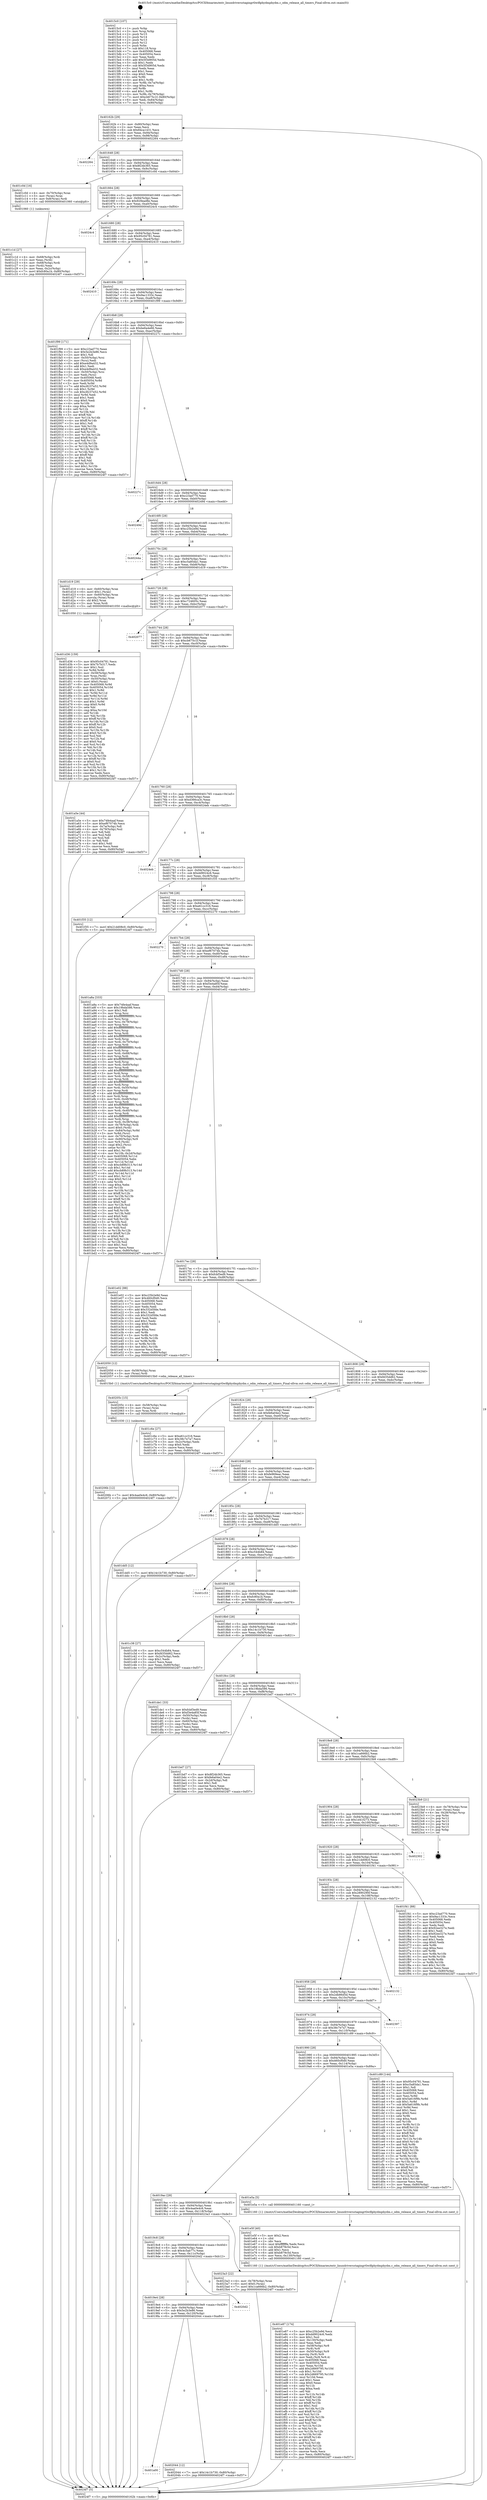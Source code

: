 digraph "0x4015c0" {
  label = "0x4015c0 (/mnt/c/Users/mathe/Desktop/tcc/POCII/binaries/extr_linuxdriversstagingrtlwifiphydmphydm.c_odm_release_all_timers_Final-ollvm.out::main(0))"
  labelloc = "t"
  node[shape=record]

  Entry [label="",width=0.3,height=0.3,shape=circle,fillcolor=black,style=filled]
  "0x40162b" [label="{
     0x40162b [29]\l
     | [instrs]\l
     &nbsp;&nbsp;0x40162b \<+3\>: mov -0x80(%rbp),%eax\l
     &nbsp;&nbsp;0x40162e \<+2\>: mov %eax,%ecx\l
     &nbsp;&nbsp;0x401630 \<+6\>: sub $0x84ca1431,%ecx\l
     &nbsp;&nbsp;0x401636 \<+6\>: mov %eax,-0x94(%rbp)\l
     &nbsp;&nbsp;0x40163c \<+6\>: mov %ecx,-0x98(%rbp)\l
     &nbsp;&nbsp;0x401642 \<+6\>: je 0000000000402264 \<main+0xca4\>\l
  }"]
  "0x402264" [label="{
     0x402264\l
  }", style=dashed]
  "0x401648" [label="{
     0x401648 [28]\l
     | [instrs]\l
     &nbsp;&nbsp;0x401648 \<+5\>: jmp 000000000040164d \<main+0x8d\>\l
     &nbsp;&nbsp;0x40164d \<+6\>: mov -0x94(%rbp),%eax\l
     &nbsp;&nbsp;0x401653 \<+5\>: sub $0x8f24b365,%eax\l
     &nbsp;&nbsp;0x401658 \<+6\>: mov %eax,-0x9c(%rbp)\l
     &nbsp;&nbsp;0x40165e \<+6\>: je 0000000000401c0d \<main+0x64d\>\l
  }"]
  Exit [label="",width=0.3,height=0.3,shape=circle,fillcolor=black,style=filled,peripheries=2]
  "0x401c0d" [label="{
     0x401c0d [16]\l
     | [instrs]\l
     &nbsp;&nbsp;0x401c0d \<+4\>: mov -0x70(%rbp),%rax\l
     &nbsp;&nbsp;0x401c11 \<+3\>: mov (%rax),%rax\l
     &nbsp;&nbsp;0x401c14 \<+4\>: mov 0x8(%rax),%rdi\l
     &nbsp;&nbsp;0x401c18 \<+5\>: call 0000000000401060 \<atoi@plt\>\l
     | [calls]\l
     &nbsp;&nbsp;0x401060 \{1\} (unknown)\l
  }"]
  "0x401664" [label="{
     0x401664 [28]\l
     | [instrs]\l
     &nbsp;&nbsp;0x401664 \<+5\>: jmp 0000000000401669 \<main+0xa9\>\l
     &nbsp;&nbsp;0x401669 \<+6\>: mov -0x94(%rbp),%eax\l
     &nbsp;&nbsp;0x40166f \<+5\>: sub $0x929ead8e,%eax\l
     &nbsp;&nbsp;0x401674 \<+6\>: mov %eax,-0xa0(%rbp)\l
     &nbsp;&nbsp;0x40167a \<+6\>: je 00000000004024c4 \<main+0xf04\>\l
  }"]
  "0x40206b" [label="{
     0x40206b [12]\l
     | [instrs]\l
     &nbsp;&nbsp;0x40206b \<+7\>: movl $0x4aa0e4c6,-0x80(%rbp)\l
     &nbsp;&nbsp;0x402072 \<+5\>: jmp 00000000004024f7 \<main+0xf37\>\l
  }"]
  "0x4024c4" [label="{
     0x4024c4\l
  }", style=dashed]
  "0x401680" [label="{
     0x401680 [28]\l
     | [instrs]\l
     &nbsp;&nbsp;0x401680 \<+5\>: jmp 0000000000401685 \<main+0xc5\>\l
     &nbsp;&nbsp;0x401685 \<+6\>: mov -0x94(%rbp),%eax\l
     &nbsp;&nbsp;0x40168b \<+5\>: sub $0x95c04781,%eax\l
     &nbsp;&nbsp;0x401690 \<+6\>: mov %eax,-0xa4(%rbp)\l
     &nbsp;&nbsp;0x401696 \<+6\>: je 0000000000402410 \<main+0xe50\>\l
  }"]
  "0x40205c" [label="{
     0x40205c [15]\l
     | [instrs]\l
     &nbsp;&nbsp;0x40205c \<+4\>: mov -0x58(%rbp),%rax\l
     &nbsp;&nbsp;0x402060 \<+3\>: mov (%rax),%rax\l
     &nbsp;&nbsp;0x402063 \<+3\>: mov %rax,%rdi\l
     &nbsp;&nbsp;0x402066 \<+5\>: call 0000000000401030 \<free@plt\>\l
     | [calls]\l
     &nbsp;&nbsp;0x401030 \{1\} (unknown)\l
  }"]
  "0x402410" [label="{
     0x402410\l
  }", style=dashed]
  "0x40169c" [label="{
     0x40169c [28]\l
     | [instrs]\l
     &nbsp;&nbsp;0x40169c \<+5\>: jmp 00000000004016a1 \<main+0xe1\>\l
     &nbsp;&nbsp;0x4016a1 \<+6\>: mov -0x94(%rbp),%eax\l
     &nbsp;&nbsp;0x4016a7 \<+5\>: sub $0x9ac1333c,%eax\l
     &nbsp;&nbsp;0x4016ac \<+6\>: mov %eax,-0xa8(%rbp)\l
     &nbsp;&nbsp;0x4016b2 \<+6\>: je 0000000000401f99 \<main+0x9d9\>\l
  }"]
  "0x401a00" [label="{
     0x401a00\l
  }", style=dashed]
  "0x401f99" [label="{
     0x401f99 [171]\l
     | [instrs]\l
     &nbsp;&nbsp;0x401f99 \<+5\>: mov $0xc23ad770,%eax\l
     &nbsp;&nbsp;0x401f9e \<+5\>: mov $0x5e2b3e86,%ecx\l
     &nbsp;&nbsp;0x401fa3 \<+2\>: mov $0x1,%dl\l
     &nbsp;&nbsp;0x401fa5 \<+4\>: mov -0x50(%rbp),%rsi\l
     &nbsp;&nbsp;0x401fa9 \<+2\>: mov (%rsi),%edi\l
     &nbsp;&nbsp;0x401fab \<+6\>: add $0xe4d9a432,%edi\l
     &nbsp;&nbsp;0x401fb1 \<+3\>: add $0x1,%edi\l
     &nbsp;&nbsp;0x401fb4 \<+6\>: sub $0xe4d9a432,%edi\l
     &nbsp;&nbsp;0x401fba \<+4\>: mov -0x50(%rbp),%rsi\l
     &nbsp;&nbsp;0x401fbe \<+2\>: mov %edi,(%rsi)\l
     &nbsp;&nbsp;0x401fc0 \<+7\>: mov 0x405068,%edi\l
     &nbsp;&nbsp;0x401fc7 \<+8\>: mov 0x405054,%r8d\l
     &nbsp;&nbsp;0x401fcf \<+3\>: mov %edi,%r9d\l
     &nbsp;&nbsp;0x401fd2 \<+7\>: add $0xc8237e52,%r9d\l
     &nbsp;&nbsp;0x401fd9 \<+4\>: sub $0x1,%r9d\l
     &nbsp;&nbsp;0x401fdd \<+7\>: sub $0xc8237e52,%r9d\l
     &nbsp;&nbsp;0x401fe4 \<+4\>: imul %r9d,%edi\l
     &nbsp;&nbsp;0x401fe8 \<+3\>: and $0x1,%edi\l
     &nbsp;&nbsp;0x401feb \<+3\>: cmp $0x0,%edi\l
     &nbsp;&nbsp;0x401fee \<+4\>: sete %r10b\l
     &nbsp;&nbsp;0x401ff2 \<+4\>: cmp $0xa,%r8d\l
     &nbsp;&nbsp;0x401ff6 \<+4\>: setl %r11b\l
     &nbsp;&nbsp;0x401ffa \<+3\>: mov %r10b,%bl\l
     &nbsp;&nbsp;0x401ffd \<+3\>: xor $0xff,%bl\l
     &nbsp;&nbsp;0x402000 \<+3\>: mov %r11b,%r14b\l
     &nbsp;&nbsp;0x402003 \<+4\>: xor $0xff,%r14b\l
     &nbsp;&nbsp;0x402007 \<+3\>: xor $0x1,%dl\l
     &nbsp;&nbsp;0x40200a \<+3\>: mov %bl,%r15b\l
     &nbsp;&nbsp;0x40200d \<+4\>: and $0xff,%r15b\l
     &nbsp;&nbsp;0x402011 \<+3\>: and %dl,%r10b\l
     &nbsp;&nbsp;0x402014 \<+3\>: mov %r14b,%r12b\l
     &nbsp;&nbsp;0x402017 \<+4\>: and $0xff,%r12b\l
     &nbsp;&nbsp;0x40201b \<+3\>: and %dl,%r11b\l
     &nbsp;&nbsp;0x40201e \<+3\>: or %r10b,%r15b\l
     &nbsp;&nbsp;0x402021 \<+3\>: or %r11b,%r12b\l
     &nbsp;&nbsp;0x402024 \<+3\>: xor %r12b,%r15b\l
     &nbsp;&nbsp;0x402027 \<+3\>: or %r14b,%bl\l
     &nbsp;&nbsp;0x40202a \<+3\>: xor $0xff,%bl\l
     &nbsp;&nbsp;0x40202d \<+3\>: or $0x1,%dl\l
     &nbsp;&nbsp;0x402030 \<+2\>: and %dl,%bl\l
     &nbsp;&nbsp;0x402032 \<+3\>: or %bl,%r15b\l
     &nbsp;&nbsp;0x402035 \<+4\>: test $0x1,%r15b\l
     &nbsp;&nbsp;0x402039 \<+3\>: cmovne %ecx,%eax\l
     &nbsp;&nbsp;0x40203c \<+3\>: mov %eax,-0x80(%rbp)\l
     &nbsp;&nbsp;0x40203f \<+5\>: jmp 00000000004024f7 \<main+0xf37\>\l
  }"]
  "0x4016b8" [label="{
     0x4016b8 [28]\l
     | [instrs]\l
     &nbsp;&nbsp;0x4016b8 \<+5\>: jmp 00000000004016bd \<main+0xfd\>\l
     &nbsp;&nbsp;0x4016bd \<+6\>: mov -0x94(%rbp),%eax\l
     &nbsp;&nbsp;0x4016c3 \<+5\>: sub $0xbe6a4e66,%eax\l
     &nbsp;&nbsp;0x4016c8 \<+6\>: mov %eax,-0xac(%rbp)\l
     &nbsp;&nbsp;0x4016ce \<+6\>: je 000000000040227c \<main+0xcbc\>\l
  }"]
  "0x402044" [label="{
     0x402044 [12]\l
     | [instrs]\l
     &nbsp;&nbsp;0x402044 \<+7\>: movl $0x14c1b730,-0x80(%rbp)\l
     &nbsp;&nbsp;0x40204b \<+5\>: jmp 00000000004024f7 \<main+0xf37\>\l
  }"]
  "0x40227c" [label="{
     0x40227c\l
  }", style=dashed]
  "0x4016d4" [label="{
     0x4016d4 [28]\l
     | [instrs]\l
     &nbsp;&nbsp;0x4016d4 \<+5\>: jmp 00000000004016d9 \<main+0x119\>\l
     &nbsp;&nbsp;0x4016d9 \<+6\>: mov -0x94(%rbp),%eax\l
     &nbsp;&nbsp;0x4016df \<+5\>: sub $0xc23ad770,%eax\l
     &nbsp;&nbsp;0x4016e4 \<+6\>: mov %eax,-0xb0(%rbp)\l
     &nbsp;&nbsp;0x4016ea \<+6\>: je 000000000040249d \<main+0xedd\>\l
  }"]
  "0x4019e4" [label="{
     0x4019e4 [28]\l
     | [instrs]\l
     &nbsp;&nbsp;0x4019e4 \<+5\>: jmp 00000000004019e9 \<main+0x429\>\l
     &nbsp;&nbsp;0x4019e9 \<+6\>: mov -0x94(%rbp),%eax\l
     &nbsp;&nbsp;0x4019ef \<+5\>: sub $0x5e2b3e86,%eax\l
     &nbsp;&nbsp;0x4019f4 \<+6\>: mov %eax,-0x120(%rbp)\l
     &nbsp;&nbsp;0x4019fa \<+6\>: je 0000000000402044 \<main+0xa84\>\l
  }"]
  "0x40249d" [label="{
     0x40249d\l
  }", style=dashed]
  "0x4016f0" [label="{
     0x4016f0 [28]\l
     | [instrs]\l
     &nbsp;&nbsp;0x4016f0 \<+5\>: jmp 00000000004016f5 \<main+0x135\>\l
     &nbsp;&nbsp;0x4016f5 \<+6\>: mov -0x94(%rbp),%eax\l
     &nbsp;&nbsp;0x4016fb \<+5\>: sub $0xc25b2e9d,%eax\l
     &nbsp;&nbsp;0x401700 \<+6\>: mov %eax,-0xb4(%rbp)\l
     &nbsp;&nbsp;0x401706 \<+6\>: je 000000000040244a \<main+0xe8a\>\l
  }"]
  "0x4020d2" [label="{
     0x4020d2\l
  }", style=dashed]
  "0x40244a" [label="{
     0x40244a\l
  }", style=dashed]
  "0x40170c" [label="{
     0x40170c [28]\l
     | [instrs]\l
     &nbsp;&nbsp;0x40170c \<+5\>: jmp 0000000000401711 \<main+0x151\>\l
     &nbsp;&nbsp;0x401711 \<+6\>: mov -0x94(%rbp),%eax\l
     &nbsp;&nbsp;0x401717 \<+5\>: sub $0xc5a85da1,%eax\l
     &nbsp;&nbsp;0x40171c \<+6\>: mov %eax,-0xb8(%rbp)\l
     &nbsp;&nbsp;0x401722 \<+6\>: je 0000000000401d19 \<main+0x759\>\l
  }"]
  "0x4019c8" [label="{
     0x4019c8 [28]\l
     | [instrs]\l
     &nbsp;&nbsp;0x4019c8 \<+5\>: jmp 00000000004019cd \<main+0x40d\>\l
     &nbsp;&nbsp;0x4019cd \<+6\>: mov -0x94(%rbp),%eax\l
     &nbsp;&nbsp;0x4019d3 \<+5\>: sub $0x4c5ab77c,%eax\l
     &nbsp;&nbsp;0x4019d8 \<+6\>: mov %eax,-0x11c(%rbp)\l
     &nbsp;&nbsp;0x4019de \<+6\>: je 00000000004020d2 \<main+0xb12\>\l
  }"]
  "0x401d19" [label="{
     0x401d19 [29]\l
     | [instrs]\l
     &nbsp;&nbsp;0x401d19 \<+4\>: mov -0x60(%rbp),%rax\l
     &nbsp;&nbsp;0x401d1d \<+6\>: movl $0x1,(%rax)\l
     &nbsp;&nbsp;0x401d23 \<+4\>: mov -0x60(%rbp),%rax\l
     &nbsp;&nbsp;0x401d27 \<+3\>: movslq (%rax),%rax\l
     &nbsp;&nbsp;0x401d2a \<+4\>: shl $0x2,%rax\l
     &nbsp;&nbsp;0x401d2e \<+3\>: mov %rax,%rdi\l
     &nbsp;&nbsp;0x401d31 \<+5\>: call 0000000000401050 \<malloc@plt\>\l
     | [calls]\l
     &nbsp;&nbsp;0x401050 \{1\} (unknown)\l
  }"]
  "0x401728" [label="{
     0x401728 [28]\l
     | [instrs]\l
     &nbsp;&nbsp;0x401728 \<+5\>: jmp 000000000040172d \<main+0x16d\>\l
     &nbsp;&nbsp;0x40172d \<+6\>: mov -0x94(%rbp),%eax\l
     &nbsp;&nbsp;0x401733 \<+5\>: sub $0xc724605c,%eax\l
     &nbsp;&nbsp;0x401738 \<+6\>: mov %eax,-0xbc(%rbp)\l
     &nbsp;&nbsp;0x40173e \<+6\>: je 0000000000402077 \<main+0xab7\>\l
  }"]
  "0x4023a3" [label="{
     0x4023a3 [22]\l
     | [instrs]\l
     &nbsp;&nbsp;0x4023a3 \<+4\>: mov -0x78(%rbp),%rax\l
     &nbsp;&nbsp;0x4023a7 \<+6\>: movl $0x0,(%rax)\l
     &nbsp;&nbsp;0x4023ad \<+7\>: movl $0x1ca666b2,-0x80(%rbp)\l
     &nbsp;&nbsp;0x4023b4 \<+5\>: jmp 00000000004024f7 \<main+0xf37\>\l
  }"]
  "0x402077" [label="{
     0x402077\l
  }", style=dashed]
  "0x401744" [label="{
     0x401744 [28]\l
     | [instrs]\l
     &nbsp;&nbsp;0x401744 \<+5\>: jmp 0000000000401749 \<main+0x189\>\l
     &nbsp;&nbsp;0x401749 \<+6\>: mov -0x94(%rbp),%eax\l
     &nbsp;&nbsp;0x40174f \<+5\>: sub $0xcb675c1f,%eax\l
     &nbsp;&nbsp;0x401754 \<+6\>: mov %eax,-0xc0(%rbp)\l
     &nbsp;&nbsp;0x40175a \<+6\>: je 0000000000401a5e \<main+0x49e\>\l
  }"]
  "0x401e87" [label="{
     0x401e87 [174]\l
     | [instrs]\l
     &nbsp;&nbsp;0x401e87 \<+5\>: mov $0xc25b2e9d,%ecx\l
     &nbsp;&nbsp;0x401e8c \<+5\>: mov $0xdd9024c6,%edx\l
     &nbsp;&nbsp;0x401e91 \<+3\>: mov $0x1,%sil\l
     &nbsp;&nbsp;0x401e94 \<+6\>: mov -0x130(%rbp),%edi\l
     &nbsp;&nbsp;0x401e9a \<+3\>: imul %eax,%edi\l
     &nbsp;&nbsp;0x401e9d \<+4\>: mov -0x58(%rbp),%r8\l
     &nbsp;&nbsp;0x401ea1 \<+3\>: mov (%r8),%r8\l
     &nbsp;&nbsp;0x401ea4 \<+4\>: mov -0x50(%rbp),%r9\l
     &nbsp;&nbsp;0x401ea8 \<+3\>: movslq (%r9),%r9\l
     &nbsp;&nbsp;0x401eab \<+4\>: mov %edi,(%r8,%r9,4)\l
     &nbsp;&nbsp;0x401eaf \<+7\>: mov 0x405068,%eax\l
     &nbsp;&nbsp;0x401eb6 \<+7\>: mov 0x405054,%edi\l
     &nbsp;&nbsp;0x401ebd \<+3\>: mov %eax,%r10d\l
     &nbsp;&nbsp;0x401ec0 \<+7\>: add $0x2d669795,%r10d\l
     &nbsp;&nbsp;0x401ec7 \<+4\>: sub $0x1,%r10d\l
     &nbsp;&nbsp;0x401ecb \<+7\>: sub $0x2d669795,%r10d\l
     &nbsp;&nbsp;0x401ed2 \<+4\>: imul %r10d,%eax\l
     &nbsp;&nbsp;0x401ed6 \<+3\>: and $0x1,%eax\l
     &nbsp;&nbsp;0x401ed9 \<+3\>: cmp $0x0,%eax\l
     &nbsp;&nbsp;0x401edc \<+4\>: sete %r11b\l
     &nbsp;&nbsp;0x401ee0 \<+3\>: cmp $0xa,%edi\l
     &nbsp;&nbsp;0x401ee3 \<+3\>: setl %bl\l
     &nbsp;&nbsp;0x401ee6 \<+3\>: mov %r11b,%r14b\l
     &nbsp;&nbsp;0x401ee9 \<+4\>: xor $0xff,%r14b\l
     &nbsp;&nbsp;0x401eed \<+3\>: mov %bl,%r15b\l
     &nbsp;&nbsp;0x401ef0 \<+4\>: xor $0xff,%r15b\l
     &nbsp;&nbsp;0x401ef4 \<+4\>: xor $0x1,%sil\l
     &nbsp;&nbsp;0x401ef8 \<+3\>: mov %r14b,%r12b\l
     &nbsp;&nbsp;0x401efb \<+4\>: and $0xff,%r12b\l
     &nbsp;&nbsp;0x401eff \<+3\>: and %sil,%r11b\l
     &nbsp;&nbsp;0x401f02 \<+3\>: mov %r15b,%r13b\l
     &nbsp;&nbsp;0x401f05 \<+4\>: and $0xff,%r13b\l
     &nbsp;&nbsp;0x401f09 \<+3\>: and %sil,%bl\l
     &nbsp;&nbsp;0x401f0c \<+3\>: or %r11b,%r12b\l
     &nbsp;&nbsp;0x401f0f \<+3\>: or %bl,%r13b\l
     &nbsp;&nbsp;0x401f12 \<+3\>: xor %r13b,%r12b\l
     &nbsp;&nbsp;0x401f15 \<+3\>: or %r15b,%r14b\l
     &nbsp;&nbsp;0x401f18 \<+4\>: xor $0xff,%r14b\l
     &nbsp;&nbsp;0x401f1c \<+4\>: or $0x1,%sil\l
     &nbsp;&nbsp;0x401f20 \<+3\>: and %sil,%r14b\l
     &nbsp;&nbsp;0x401f23 \<+3\>: or %r14b,%r12b\l
     &nbsp;&nbsp;0x401f26 \<+4\>: test $0x1,%r12b\l
     &nbsp;&nbsp;0x401f2a \<+3\>: cmovne %edx,%ecx\l
     &nbsp;&nbsp;0x401f2d \<+3\>: mov %ecx,-0x80(%rbp)\l
     &nbsp;&nbsp;0x401f30 \<+5\>: jmp 00000000004024f7 \<main+0xf37\>\l
  }"]
  "0x401a5e" [label="{
     0x401a5e [44]\l
     | [instrs]\l
     &nbsp;&nbsp;0x401a5e \<+5\>: mov $0x74fe4aaf,%eax\l
     &nbsp;&nbsp;0x401a63 \<+5\>: mov $0xef67074b,%ecx\l
     &nbsp;&nbsp;0x401a68 \<+3\>: mov -0x7a(%rbp),%dl\l
     &nbsp;&nbsp;0x401a6b \<+4\>: mov -0x79(%rbp),%sil\l
     &nbsp;&nbsp;0x401a6f \<+3\>: mov %dl,%dil\l
     &nbsp;&nbsp;0x401a72 \<+3\>: and %sil,%dil\l
     &nbsp;&nbsp;0x401a75 \<+3\>: xor %sil,%dl\l
     &nbsp;&nbsp;0x401a78 \<+3\>: or %dl,%dil\l
     &nbsp;&nbsp;0x401a7b \<+4\>: test $0x1,%dil\l
     &nbsp;&nbsp;0x401a7f \<+3\>: cmovne %ecx,%eax\l
     &nbsp;&nbsp;0x401a82 \<+3\>: mov %eax,-0x80(%rbp)\l
     &nbsp;&nbsp;0x401a85 \<+5\>: jmp 00000000004024f7 \<main+0xf37\>\l
  }"]
  "0x401760" [label="{
     0x401760 [28]\l
     | [instrs]\l
     &nbsp;&nbsp;0x401760 \<+5\>: jmp 0000000000401765 \<main+0x1a5\>\l
     &nbsp;&nbsp;0x401765 \<+6\>: mov -0x94(%rbp),%eax\l
     &nbsp;&nbsp;0x40176b \<+5\>: sub $0xd366ca3c,%eax\l
     &nbsp;&nbsp;0x401770 \<+6\>: mov %eax,-0xc4(%rbp)\l
     &nbsp;&nbsp;0x401776 \<+6\>: je 00000000004024eb \<main+0xf2b\>\l
  }"]
  "0x4024f7" [label="{
     0x4024f7 [5]\l
     | [instrs]\l
     &nbsp;&nbsp;0x4024f7 \<+5\>: jmp 000000000040162b \<main+0x6b\>\l
  }"]
  "0x4015c0" [label="{
     0x4015c0 [107]\l
     | [instrs]\l
     &nbsp;&nbsp;0x4015c0 \<+1\>: push %rbp\l
     &nbsp;&nbsp;0x4015c1 \<+3\>: mov %rsp,%rbp\l
     &nbsp;&nbsp;0x4015c4 \<+2\>: push %r15\l
     &nbsp;&nbsp;0x4015c6 \<+2\>: push %r14\l
     &nbsp;&nbsp;0x4015c8 \<+2\>: push %r13\l
     &nbsp;&nbsp;0x4015ca \<+2\>: push %r12\l
     &nbsp;&nbsp;0x4015cc \<+1\>: push %rbx\l
     &nbsp;&nbsp;0x4015cd \<+7\>: sub $0x118,%rsp\l
     &nbsp;&nbsp;0x4015d4 \<+7\>: mov 0x405068,%eax\l
     &nbsp;&nbsp;0x4015db \<+7\>: mov 0x405054,%ecx\l
     &nbsp;&nbsp;0x4015e2 \<+2\>: mov %eax,%edx\l
     &nbsp;&nbsp;0x4015e4 \<+6\>: add $0x5f3d905d,%edx\l
     &nbsp;&nbsp;0x4015ea \<+3\>: sub $0x1,%edx\l
     &nbsp;&nbsp;0x4015ed \<+6\>: sub $0x5f3d905d,%edx\l
     &nbsp;&nbsp;0x4015f3 \<+3\>: imul %edx,%eax\l
     &nbsp;&nbsp;0x4015f6 \<+3\>: and $0x1,%eax\l
     &nbsp;&nbsp;0x4015f9 \<+3\>: cmp $0x0,%eax\l
     &nbsp;&nbsp;0x4015fc \<+4\>: sete %r8b\l
     &nbsp;&nbsp;0x401600 \<+4\>: and $0x1,%r8b\l
     &nbsp;&nbsp;0x401604 \<+4\>: mov %r8b,-0x7a(%rbp)\l
     &nbsp;&nbsp;0x401608 \<+3\>: cmp $0xa,%ecx\l
     &nbsp;&nbsp;0x40160b \<+4\>: setl %r8b\l
     &nbsp;&nbsp;0x40160f \<+4\>: and $0x1,%r8b\l
     &nbsp;&nbsp;0x401613 \<+4\>: mov %r8b,-0x79(%rbp)\l
     &nbsp;&nbsp;0x401617 \<+7\>: movl $0xcb675c1f,-0x80(%rbp)\l
     &nbsp;&nbsp;0x40161e \<+6\>: mov %edi,-0x84(%rbp)\l
     &nbsp;&nbsp;0x401624 \<+7\>: mov %rsi,-0x90(%rbp)\l
  }"]
  "0x401e5f" [label="{
     0x401e5f [40]\l
     | [instrs]\l
     &nbsp;&nbsp;0x401e5f \<+5\>: mov $0x2,%ecx\l
     &nbsp;&nbsp;0x401e64 \<+1\>: cltd\l
     &nbsp;&nbsp;0x401e65 \<+2\>: idiv %ecx\l
     &nbsp;&nbsp;0x401e67 \<+6\>: imul $0xfffffffe,%edx,%ecx\l
     &nbsp;&nbsp;0x401e6d \<+6\>: sub $0xb879c5d,%ecx\l
     &nbsp;&nbsp;0x401e73 \<+3\>: add $0x1,%ecx\l
     &nbsp;&nbsp;0x401e76 \<+6\>: add $0xb879c5d,%ecx\l
     &nbsp;&nbsp;0x401e7c \<+6\>: mov %ecx,-0x130(%rbp)\l
     &nbsp;&nbsp;0x401e82 \<+5\>: call 0000000000401160 \<next_i\>\l
     | [calls]\l
     &nbsp;&nbsp;0x401160 \{1\} (/mnt/c/Users/mathe/Desktop/tcc/POCII/binaries/extr_linuxdriversstagingrtlwifiphydmphydm.c_odm_release_all_timers_Final-ollvm.out::next_i)\l
  }"]
  "0x4024eb" [label="{
     0x4024eb\l
  }", style=dashed]
  "0x40177c" [label="{
     0x40177c [28]\l
     | [instrs]\l
     &nbsp;&nbsp;0x40177c \<+5\>: jmp 0000000000401781 \<main+0x1c1\>\l
     &nbsp;&nbsp;0x401781 \<+6\>: mov -0x94(%rbp),%eax\l
     &nbsp;&nbsp;0x401787 \<+5\>: sub $0xdd9024c6,%eax\l
     &nbsp;&nbsp;0x40178c \<+6\>: mov %eax,-0xc8(%rbp)\l
     &nbsp;&nbsp;0x401792 \<+6\>: je 0000000000401f35 \<main+0x975\>\l
  }"]
  "0x4019ac" [label="{
     0x4019ac [28]\l
     | [instrs]\l
     &nbsp;&nbsp;0x4019ac \<+5\>: jmp 00000000004019b1 \<main+0x3f1\>\l
     &nbsp;&nbsp;0x4019b1 \<+6\>: mov -0x94(%rbp),%eax\l
     &nbsp;&nbsp;0x4019b7 \<+5\>: sub $0x4aa0e4c6,%eax\l
     &nbsp;&nbsp;0x4019bc \<+6\>: mov %eax,-0x118(%rbp)\l
     &nbsp;&nbsp;0x4019c2 \<+6\>: je 00000000004023a3 \<main+0xde3\>\l
  }"]
  "0x401f35" [label="{
     0x401f35 [12]\l
     | [instrs]\l
     &nbsp;&nbsp;0x401f35 \<+7\>: movl $0x21dd08c0,-0x80(%rbp)\l
     &nbsp;&nbsp;0x401f3c \<+5\>: jmp 00000000004024f7 \<main+0xf37\>\l
  }"]
  "0x401798" [label="{
     0x401798 [28]\l
     | [instrs]\l
     &nbsp;&nbsp;0x401798 \<+5\>: jmp 000000000040179d \<main+0x1dd\>\l
     &nbsp;&nbsp;0x40179d \<+6\>: mov -0x94(%rbp),%eax\l
     &nbsp;&nbsp;0x4017a3 \<+5\>: sub $0xe61cc316,%eax\l
     &nbsp;&nbsp;0x4017a8 \<+6\>: mov %eax,-0xcc(%rbp)\l
     &nbsp;&nbsp;0x4017ae \<+6\>: je 0000000000402270 \<main+0xcb0\>\l
  }"]
  "0x401e5a" [label="{
     0x401e5a [5]\l
     | [instrs]\l
     &nbsp;&nbsp;0x401e5a \<+5\>: call 0000000000401160 \<next_i\>\l
     | [calls]\l
     &nbsp;&nbsp;0x401160 \{1\} (/mnt/c/Users/mathe/Desktop/tcc/POCII/binaries/extr_linuxdriversstagingrtlwifiphydmphydm.c_odm_release_all_timers_Final-ollvm.out::next_i)\l
  }"]
  "0x402270" [label="{
     0x402270\l
  }", style=dashed]
  "0x4017b4" [label="{
     0x4017b4 [28]\l
     | [instrs]\l
     &nbsp;&nbsp;0x4017b4 \<+5\>: jmp 00000000004017b9 \<main+0x1f9\>\l
     &nbsp;&nbsp;0x4017b9 \<+6\>: mov -0x94(%rbp),%eax\l
     &nbsp;&nbsp;0x4017bf \<+5\>: sub $0xef67074b,%eax\l
     &nbsp;&nbsp;0x4017c4 \<+6\>: mov %eax,-0xd0(%rbp)\l
     &nbsp;&nbsp;0x4017ca \<+6\>: je 0000000000401a8a \<main+0x4ca\>\l
  }"]
  "0x401d36" [label="{
     0x401d36 [159]\l
     | [instrs]\l
     &nbsp;&nbsp;0x401d36 \<+5\>: mov $0x95c04781,%ecx\l
     &nbsp;&nbsp;0x401d3b \<+5\>: mov $0x7b7b317,%edx\l
     &nbsp;&nbsp;0x401d40 \<+3\>: mov $0x1,%sil\l
     &nbsp;&nbsp;0x401d43 \<+3\>: xor %r8d,%r8d\l
     &nbsp;&nbsp;0x401d46 \<+4\>: mov -0x58(%rbp),%rdi\l
     &nbsp;&nbsp;0x401d4a \<+3\>: mov %rax,(%rdi)\l
     &nbsp;&nbsp;0x401d4d \<+4\>: mov -0x50(%rbp),%rax\l
     &nbsp;&nbsp;0x401d51 \<+6\>: movl $0x0,(%rax)\l
     &nbsp;&nbsp;0x401d57 \<+8\>: mov 0x405068,%r9d\l
     &nbsp;&nbsp;0x401d5f \<+8\>: mov 0x405054,%r10d\l
     &nbsp;&nbsp;0x401d67 \<+4\>: sub $0x1,%r8d\l
     &nbsp;&nbsp;0x401d6b \<+3\>: mov %r9d,%r11d\l
     &nbsp;&nbsp;0x401d6e \<+3\>: add %r8d,%r11d\l
     &nbsp;&nbsp;0x401d71 \<+4\>: imul %r11d,%r9d\l
     &nbsp;&nbsp;0x401d75 \<+4\>: and $0x1,%r9d\l
     &nbsp;&nbsp;0x401d79 \<+4\>: cmp $0x0,%r9d\l
     &nbsp;&nbsp;0x401d7d \<+3\>: sete %bl\l
     &nbsp;&nbsp;0x401d80 \<+4\>: cmp $0xa,%r10d\l
     &nbsp;&nbsp;0x401d84 \<+4\>: setl %r14b\l
     &nbsp;&nbsp;0x401d88 \<+3\>: mov %bl,%r15b\l
     &nbsp;&nbsp;0x401d8b \<+4\>: xor $0xff,%r15b\l
     &nbsp;&nbsp;0x401d8f \<+3\>: mov %r14b,%r12b\l
     &nbsp;&nbsp;0x401d92 \<+4\>: xor $0xff,%r12b\l
     &nbsp;&nbsp;0x401d96 \<+4\>: xor $0x0,%sil\l
     &nbsp;&nbsp;0x401d9a \<+3\>: mov %r15b,%r13b\l
     &nbsp;&nbsp;0x401d9d \<+4\>: and $0x0,%r13b\l
     &nbsp;&nbsp;0x401da1 \<+3\>: and %sil,%bl\l
     &nbsp;&nbsp;0x401da4 \<+3\>: mov %r12b,%al\l
     &nbsp;&nbsp;0x401da7 \<+2\>: and $0x0,%al\l
     &nbsp;&nbsp;0x401da9 \<+3\>: and %sil,%r14b\l
     &nbsp;&nbsp;0x401dac \<+3\>: or %bl,%r13b\l
     &nbsp;&nbsp;0x401daf \<+3\>: or %r14b,%al\l
     &nbsp;&nbsp;0x401db2 \<+3\>: xor %al,%r13b\l
     &nbsp;&nbsp;0x401db5 \<+3\>: or %r12b,%r15b\l
     &nbsp;&nbsp;0x401db8 \<+4\>: xor $0xff,%r15b\l
     &nbsp;&nbsp;0x401dbc \<+4\>: or $0x0,%sil\l
     &nbsp;&nbsp;0x401dc0 \<+3\>: and %sil,%r15b\l
     &nbsp;&nbsp;0x401dc3 \<+3\>: or %r15b,%r13b\l
     &nbsp;&nbsp;0x401dc6 \<+4\>: test $0x1,%r13b\l
     &nbsp;&nbsp;0x401dca \<+3\>: cmovne %edx,%ecx\l
     &nbsp;&nbsp;0x401dcd \<+3\>: mov %ecx,-0x80(%rbp)\l
     &nbsp;&nbsp;0x401dd0 \<+5\>: jmp 00000000004024f7 \<main+0xf37\>\l
  }"]
  "0x401a8a" [label="{
     0x401a8a [333]\l
     | [instrs]\l
     &nbsp;&nbsp;0x401a8a \<+5\>: mov $0x74fe4aaf,%eax\l
     &nbsp;&nbsp;0x401a8f \<+5\>: mov $0x19bda586,%ecx\l
     &nbsp;&nbsp;0x401a94 \<+2\>: mov $0x1,%dl\l
     &nbsp;&nbsp;0x401a96 \<+3\>: mov %rsp,%rsi\l
     &nbsp;&nbsp;0x401a99 \<+4\>: add $0xfffffffffffffff0,%rsi\l
     &nbsp;&nbsp;0x401a9d \<+3\>: mov %rsi,%rsp\l
     &nbsp;&nbsp;0x401aa0 \<+4\>: mov %rsi,-0x78(%rbp)\l
     &nbsp;&nbsp;0x401aa4 \<+3\>: mov %rsp,%rsi\l
     &nbsp;&nbsp;0x401aa7 \<+4\>: add $0xfffffffffffffff0,%rsi\l
     &nbsp;&nbsp;0x401aab \<+3\>: mov %rsi,%rsp\l
     &nbsp;&nbsp;0x401aae \<+3\>: mov %rsp,%rdi\l
     &nbsp;&nbsp;0x401ab1 \<+4\>: add $0xfffffffffffffff0,%rdi\l
     &nbsp;&nbsp;0x401ab5 \<+3\>: mov %rdi,%rsp\l
     &nbsp;&nbsp;0x401ab8 \<+4\>: mov %rdi,-0x70(%rbp)\l
     &nbsp;&nbsp;0x401abc \<+3\>: mov %rsp,%rdi\l
     &nbsp;&nbsp;0x401abf \<+4\>: add $0xfffffffffffffff0,%rdi\l
     &nbsp;&nbsp;0x401ac3 \<+3\>: mov %rdi,%rsp\l
     &nbsp;&nbsp;0x401ac6 \<+4\>: mov %rdi,-0x68(%rbp)\l
     &nbsp;&nbsp;0x401aca \<+3\>: mov %rsp,%rdi\l
     &nbsp;&nbsp;0x401acd \<+4\>: add $0xfffffffffffffff0,%rdi\l
     &nbsp;&nbsp;0x401ad1 \<+3\>: mov %rdi,%rsp\l
     &nbsp;&nbsp;0x401ad4 \<+4\>: mov %rdi,-0x60(%rbp)\l
     &nbsp;&nbsp;0x401ad8 \<+3\>: mov %rsp,%rdi\l
     &nbsp;&nbsp;0x401adb \<+4\>: add $0xfffffffffffffff0,%rdi\l
     &nbsp;&nbsp;0x401adf \<+3\>: mov %rdi,%rsp\l
     &nbsp;&nbsp;0x401ae2 \<+4\>: mov %rdi,-0x58(%rbp)\l
     &nbsp;&nbsp;0x401ae6 \<+3\>: mov %rsp,%rdi\l
     &nbsp;&nbsp;0x401ae9 \<+4\>: add $0xfffffffffffffff0,%rdi\l
     &nbsp;&nbsp;0x401aed \<+3\>: mov %rdi,%rsp\l
     &nbsp;&nbsp;0x401af0 \<+4\>: mov %rdi,-0x50(%rbp)\l
     &nbsp;&nbsp;0x401af4 \<+3\>: mov %rsp,%rdi\l
     &nbsp;&nbsp;0x401af7 \<+4\>: add $0xfffffffffffffff0,%rdi\l
     &nbsp;&nbsp;0x401afb \<+3\>: mov %rdi,%rsp\l
     &nbsp;&nbsp;0x401afe \<+4\>: mov %rdi,-0x48(%rbp)\l
     &nbsp;&nbsp;0x401b02 \<+3\>: mov %rsp,%rdi\l
     &nbsp;&nbsp;0x401b05 \<+4\>: add $0xfffffffffffffff0,%rdi\l
     &nbsp;&nbsp;0x401b09 \<+3\>: mov %rdi,%rsp\l
     &nbsp;&nbsp;0x401b0c \<+4\>: mov %rdi,-0x40(%rbp)\l
     &nbsp;&nbsp;0x401b10 \<+3\>: mov %rsp,%rdi\l
     &nbsp;&nbsp;0x401b13 \<+4\>: add $0xfffffffffffffff0,%rdi\l
     &nbsp;&nbsp;0x401b17 \<+3\>: mov %rdi,%rsp\l
     &nbsp;&nbsp;0x401b1a \<+4\>: mov %rdi,-0x38(%rbp)\l
     &nbsp;&nbsp;0x401b1e \<+4\>: mov -0x78(%rbp),%rdi\l
     &nbsp;&nbsp;0x401b22 \<+6\>: movl $0x0,(%rdi)\l
     &nbsp;&nbsp;0x401b28 \<+7\>: mov -0x84(%rbp),%r8d\l
     &nbsp;&nbsp;0x401b2f \<+3\>: mov %r8d,(%rsi)\l
     &nbsp;&nbsp;0x401b32 \<+4\>: mov -0x70(%rbp),%rdi\l
     &nbsp;&nbsp;0x401b36 \<+7\>: mov -0x90(%rbp),%r9\l
     &nbsp;&nbsp;0x401b3d \<+3\>: mov %r9,(%rdi)\l
     &nbsp;&nbsp;0x401b40 \<+3\>: cmpl $0x2,(%rsi)\l
     &nbsp;&nbsp;0x401b43 \<+4\>: setne %r10b\l
     &nbsp;&nbsp;0x401b47 \<+4\>: and $0x1,%r10b\l
     &nbsp;&nbsp;0x401b4b \<+4\>: mov %r10b,-0x2d(%rbp)\l
     &nbsp;&nbsp;0x401b4f \<+8\>: mov 0x405068,%r11d\l
     &nbsp;&nbsp;0x401b57 \<+7\>: mov 0x405054,%ebx\l
     &nbsp;&nbsp;0x401b5e \<+3\>: mov %r11d,%r14d\l
     &nbsp;&nbsp;0x401b61 \<+7\>: sub $0xcb89b313,%r14d\l
     &nbsp;&nbsp;0x401b68 \<+4\>: sub $0x1,%r14d\l
     &nbsp;&nbsp;0x401b6c \<+7\>: add $0xcb89b313,%r14d\l
     &nbsp;&nbsp;0x401b73 \<+4\>: imul %r14d,%r11d\l
     &nbsp;&nbsp;0x401b77 \<+4\>: and $0x1,%r11d\l
     &nbsp;&nbsp;0x401b7b \<+4\>: cmp $0x0,%r11d\l
     &nbsp;&nbsp;0x401b7f \<+4\>: sete %r10b\l
     &nbsp;&nbsp;0x401b83 \<+3\>: cmp $0xa,%ebx\l
     &nbsp;&nbsp;0x401b86 \<+4\>: setl %r15b\l
     &nbsp;&nbsp;0x401b8a \<+3\>: mov %r10b,%r12b\l
     &nbsp;&nbsp;0x401b8d \<+4\>: xor $0xff,%r12b\l
     &nbsp;&nbsp;0x401b91 \<+3\>: mov %r15b,%r13b\l
     &nbsp;&nbsp;0x401b94 \<+4\>: xor $0xff,%r13b\l
     &nbsp;&nbsp;0x401b98 \<+3\>: xor $0x0,%dl\l
     &nbsp;&nbsp;0x401b9b \<+3\>: mov %r12b,%sil\l
     &nbsp;&nbsp;0x401b9e \<+4\>: and $0x0,%sil\l
     &nbsp;&nbsp;0x401ba2 \<+3\>: and %dl,%r10b\l
     &nbsp;&nbsp;0x401ba5 \<+3\>: mov %r13b,%dil\l
     &nbsp;&nbsp;0x401ba8 \<+4\>: and $0x0,%dil\l
     &nbsp;&nbsp;0x401bac \<+3\>: and %dl,%r15b\l
     &nbsp;&nbsp;0x401baf \<+3\>: or %r10b,%sil\l
     &nbsp;&nbsp;0x401bb2 \<+3\>: or %r15b,%dil\l
     &nbsp;&nbsp;0x401bb5 \<+3\>: xor %dil,%sil\l
     &nbsp;&nbsp;0x401bb8 \<+3\>: or %r13b,%r12b\l
     &nbsp;&nbsp;0x401bbb \<+4\>: xor $0xff,%r12b\l
     &nbsp;&nbsp;0x401bbf \<+3\>: or $0x0,%dl\l
     &nbsp;&nbsp;0x401bc2 \<+3\>: and %dl,%r12b\l
     &nbsp;&nbsp;0x401bc5 \<+3\>: or %r12b,%sil\l
     &nbsp;&nbsp;0x401bc8 \<+4\>: test $0x1,%sil\l
     &nbsp;&nbsp;0x401bcc \<+3\>: cmovne %ecx,%eax\l
     &nbsp;&nbsp;0x401bcf \<+3\>: mov %eax,-0x80(%rbp)\l
     &nbsp;&nbsp;0x401bd2 \<+5\>: jmp 00000000004024f7 \<main+0xf37\>\l
  }"]
  "0x4017d0" [label="{
     0x4017d0 [28]\l
     | [instrs]\l
     &nbsp;&nbsp;0x4017d0 \<+5\>: jmp 00000000004017d5 \<main+0x215\>\l
     &nbsp;&nbsp;0x4017d5 \<+6\>: mov -0x94(%rbp),%eax\l
     &nbsp;&nbsp;0x4017db \<+5\>: sub $0xf3e4a85f,%eax\l
     &nbsp;&nbsp;0x4017e0 \<+6\>: mov %eax,-0xd4(%rbp)\l
     &nbsp;&nbsp;0x4017e6 \<+6\>: je 0000000000401e02 \<main+0x842\>\l
  }"]
  "0x401990" [label="{
     0x401990 [28]\l
     | [instrs]\l
     &nbsp;&nbsp;0x401990 \<+5\>: jmp 0000000000401995 \<main+0x3d5\>\l
     &nbsp;&nbsp;0x401995 \<+6\>: mov -0x94(%rbp),%eax\l
     &nbsp;&nbsp;0x40199b \<+5\>: sub $0x460cf0d0,%eax\l
     &nbsp;&nbsp;0x4019a0 \<+6\>: mov %eax,-0x114(%rbp)\l
     &nbsp;&nbsp;0x4019a6 \<+6\>: je 0000000000401e5a \<main+0x89a\>\l
  }"]
  "0x401c89" [label="{
     0x401c89 [144]\l
     | [instrs]\l
     &nbsp;&nbsp;0x401c89 \<+5\>: mov $0x95c04781,%eax\l
     &nbsp;&nbsp;0x401c8e \<+5\>: mov $0xc5a85da1,%ecx\l
     &nbsp;&nbsp;0x401c93 \<+2\>: mov $0x1,%dl\l
     &nbsp;&nbsp;0x401c95 \<+7\>: mov 0x405068,%esi\l
     &nbsp;&nbsp;0x401c9c \<+7\>: mov 0x405054,%edi\l
     &nbsp;&nbsp;0x401ca3 \<+3\>: mov %esi,%r8d\l
     &nbsp;&nbsp;0x401ca6 \<+7\>: add $0x5a616f9b,%r8d\l
     &nbsp;&nbsp;0x401cad \<+4\>: sub $0x1,%r8d\l
     &nbsp;&nbsp;0x401cb1 \<+7\>: sub $0x5a616f9b,%r8d\l
     &nbsp;&nbsp;0x401cb8 \<+4\>: imul %r8d,%esi\l
     &nbsp;&nbsp;0x401cbc \<+3\>: and $0x1,%esi\l
     &nbsp;&nbsp;0x401cbf \<+3\>: cmp $0x0,%esi\l
     &nbsp;&nbsp;0x401cc2 \<+4\>: sete %r9b\l
     &nbsp;&nbsp;0x401cc6 \<+3\>: cmp $0xa,%edi\l
     &nbsp;&nbsp;0x401cc9 \<+4\>: setl %r10b\l
     &nbsp;&nbsp;0x401ccd \<+3\>: mov %r9b,%r11b\l
     &nbsp;&nbsp;0x401cd0 \<+4\>: xor $0xff,%r11b\l
     &nbsp;&nbsp;0x401cd4 \<+3\>: mov %r10b,%bl\l
     &nbsp;&nbsp;0x401cd7 \<+3\>: xor $0xff,%bl\l
     &nbsp;&nbsp;0x401cda \<+3\>: xor $0x0,%dl\l
     &nbsp;&nbsp;0x401cdd \<+3\>: mov %r11b,%r14b\l
     &nbsp;&nbsp;0x401ce0 \<+4\>: and $0x0,%r14b\l
     &nbsp;&nbsp;0x401ce4 \<+3\>: and %dl,%r9b\l
     &nbsp;&nbsp;0x401ce7 \<+3\>: mov %bl,%r15b\l
     &nbsp;&nbsp;0x401cea \<+4\>: and $0x0,%r15b\l
     &nbsp;&nbsp;0x401cee \<+3\>: and %dl,%r10b\l
     &nbsp;&nbsp;0x401cf1 \<+3\>: or %r9b,%r14b\l
     &nbsp;&nbsp;0x401cf4 \<+3\>: or %r10b,%r15b\l
     &nbsp;&nbsp;0x401cf7 \<+3\>: xor %r15b,%r14b\l
     &nbsp;&nbsp;0x401cfa \<+3\>: or %bl,%r11b\l
     &nbsp;&nbsp;0x401cfd \<+4\>: xor $0xff,%r11b\l
     &nbsp;&nbsp;0x401d01 \<+3\>: or $0x0,%dl\l
     &nbsp;&nbsp;0x401d04 \<+3\>: and %dl,%r11b\l
     &nbsp;&nbsp;0x401d07 \<+3\>: or %r11b,%r14b\l
     &nbsp;&nbsp;0x401d0a \<+4\>: test $0x1,%r14b\l
     &nbsp;&nbsp;0x401d0e \<+3\>: cmovne %ecx,%eax\l
     &nbsp;&nbsp;0x401d11 \<+3\>: mov %eax,-0x80(%rbp)\l
     &nbsp;&nbsp;0x401d14 \<+5\>: jmp 00000000004024f7 \<main+0xf37\>\l
  }"]
  "0x401e02" [label="{
     0x401e02 [88]\l
     | [instrs]\l
     &nbsp;&nbsp;0x401e02 \<+5\>: mov $0xc25b2e9d,%eax\l
     &nbsp;&nbsp;0x401e07 \<+5\>: mov $0x460cf0d0,%ecx\l
     &nbsp;&nbsp;0x401e0c \<+7\>: mov 0x405068,%edx\l
     &nbsp;&nbsp;0x401e13 \<+7\>: mov 0x405054,%esi\l
     &nbsp;&nbsp;0x401e1a \<+2\>: mov %edx,%edi\l
     &nbsp;&nbsp;0x401e1c \<+6\>: add $0x332d5fde,%edi\l
     &nbsp;&nbsp;0x401e22 \<+3\>: sub $0x1,%edi\l
     &nbsp;&nbsp;0x401e25 \<+6\>: sub $0x332d5fde,%edi\l
     &nbsp;&nbsp;0x401e2b \<+3\>: imul %edi,%edx\l
     &nbsp;&nbsp;0x401e2e \<+3\>: and $0x1,%edx\l
     &nbsp;&nbsp;0x401e31 \<+3\>: cmp $0x0,%edx\l
     &nbsp;&nbsp;0x401e34 \<+4\>: sete %r8b\l
     &nbsp;&nbsp;0x401e38 \<+3\>: cmp $0xa,%esi\l
     &nbsp;&nbsp;0x401e3b \<+4\>: setl %r9b\l
     &nbsp;&nbsp;0x401e3f \<+3\>: mov %r8b,%r10b\l
     &nbsp;&nbsp;0x401e42 \<+3\>: and %r9b,%r10b\l
     &nbsp;&nbsp;0x401e45 \<+3\>: xor %r9b,%r8b\l
     &nbsp;&nbsp;0x401e48 \<+3\>: or %r8b,%r10b\l
     &nbsp;&nbsp;0x401e4b \<+4\>: test $0x1,%r10b\l
     &nbsp;&nbsp;0x401e4f \<+3\>: cmovne %ecx,%eax\l
     &nbsp;&nbsp;0x401e52 \<+3\>: mov %eax,-0x80(%rbp)\l
     &nbsp;&nbsp;0x401e55 \<+5\>: jmp 00000000004024f7 \<main+0xf37\>\l
  }"]
  "0x4017ec" [label="{
     0x4017ec [28]\l
     | [instrs]\l
     &nbsp;&nbsp;0x4017ec \<+5\>: jmp 00000000004017f1 \<main+0x231\>\l
     &nbsp;&nbsp;0x4017f1 \<+6\>: mov -0x94(%rbp),%eax\l
     &nbsp;&nbsp;0x4017f7 \<+5\>: sub $0xfcbf3ed9,%eax\l
     &nbsp;&nbsp;0x4017fc \<+6\>: mov %eax,-0xd8(%rbp)\l
     &nbsp;&nbsp;0x401802 \<+6\>: je 0000000000402050 \<main+0xa90\>\l
  }"]
  "0x401974" [label="{
     0x401974 [28]\l
     | [instrs]\l
     &nbsp;&nbsp;0x401974 \<+5\>: jmp 0000000000401979 \<main+0x3b9\>\l
     &nbsp;&nbsp;0x401979 \<+6\>: mov -0x94(%rbp),%eax\l
     &nbsp;&nbsp;0x40197f \<+5\>: sub $0x38c7e7a7,%eax\l
     &nbsp;&nbsp;0x401984 \<+6\>: mov %eax,-0x110(%rbp)\l
     &nbsp;&nbsp;0x40198a \<+6\>: je 0000000000401c89 \<main+0x6c9\>\l
  }"]
  "0x402050" [label="{
     0x402050 [12]\l
     | [instrs]\l
     &nbsp;&nbsp;0x402050 \<+4\>: mov -0x58(%rbp),%rax\l
     &nbsp;&nbsp;0x402054 \<+3\>: mov (%rax),%rdi\l
     &nbsp;&nbsp;0x402057 \<+5\>: call 00000000004015b0 \<odm_release_all_timers\>\l
     | [calls]\l
     &nbsp;&nbsp;0x4015b0 \{1\} (/mnt/c/Users/mathe/Desktop/tcc/POCII/binaries/extr_linuxdriversstagingrtlwifiphydmphydm.c_odm_release_all_timers_Final-ollvm.out::odm_release_all_timers)\l
  }"]
  "0x401808" [label="{
     0x401808 [28]\l
     | [instrs]\l
     &nbsp;&nbsp;0x401808 \<+5\>: jmp 000000000040180d \<main+0x24d\>\l
     &nbsp;&nbsp;0x40180d \<+6\>: mov -0x94(%rbp),%eax\l
     &nbsp;&nbsp;0x401813 \<+5\>: sub $0xfd35dd62,%eax\l
     &nbsp;&nbsp;0x401818 \<+6\>: mov %eax,-0xdc(%rbp)\l
     &nbsp;&nbsp;0x40181e \<+6\>: je 0000000000401c6e \<main+0x6ae\>\l
  }"]
  "0x402397" [label="{
     0x402397\l
  }", style=dashed]
  "0x401c6e" [label="{
     0x401c6e [27]\l
     | [instrs]\l
     &nbsp;&nbsp;0x401c6e \<+5\>: mov $0xe61cc316,%eax\l
     &nbsp;&nbsp;0x401c73 \<+5\>: mov $0x38c7e7a7,%ecx\l
     &nbsp;&nbsp;0x401c78 \<+3\>: mov -0x2c(%rbp),%edx\l
     &nbsp;&nbsp;0x401c7b \<+3\>: cmp $0x0,%edx\l
     &nbsp;&nbsp;0x401c7e \<+3\>: cmove %ecx,%eax\l
     &nbsp;&nbsp;0x401c81 \<+3\>: mov %eax,-0x80(%rbp)\l
     &nbsp;&nbsp;0x401c84 \<+5\>: jmp 00000000004024f7 \<main+0xf37\>\l
  }"]
  "0x401824" [label="{
     0x401824 [28]\l
     | [instrs]\l
     &nbsp;&nbsp;0x401824 \<+5\>: jmp 0000000000401829 \<main+0x269\>\l
     &nbsp;&nbsp;0x401829 \<+6\>: mov -0x94(%rbp),%eax\l
     &nbsp;&nbsp;0x40182f \<+5\>: sub $0xfe6a04e2,%eax\l
     &nbsp;&nbsp;0x401834 \<+6\>: mov %eax,-0xe0(%rbp)\l
     &nbsp;&nbsp;0x40183a \<+6\>: je 0000000000401bf2 \<main+0x632\>\l
  }"]
  "0x401958" [label="{
     0x401958 [28]\l
     | [instrs]\l
     &nbsp;&nbsp;0x401958 \<+5\>: jmp 000000000040195d \<main+0x39d\>\l
     &nbsp;&nbsp;0x40195d \<+6\>: mov -0x94(%rbp),%eax\l
     &nbsp;&nbsp;0x401963 \<+5\>: sub $0x2db86d5d,%eax\l
     &nbsp;&nbsp;0x401968 \<+6\>: mov %eax,-0x10c(%rbp)\l
     &nbsp;&nbsp;0x40196e \<+6\>: je 0000000000402397 \<main+0xdd7\>\l
  }"]
  "0x401bf2" [label="{
     0x401bf2\l
  }", style=dashed]
  "0x401840" [label="{
     0x401840 [28]\l
     | [instrs]\l
     &nbsp;&nbsp;0x401840 \<+5\>: jmp 0000000000401845 \<main+0x285\>\l
     &nbsp;&nbsp;0x401845 \<+6\>: mov -0x94(%rbp),%eax\l
     &nbsp;&nbsp;0x40184b \<+5\>: sub $0xfe969eac,%eax\l
     &nbsp;&nbsp;0x401850 \<+6\>: mov %eax,-0xe4(%rbp)\l
     &nbsp;&nbsp;0x401856 \<+6\>: je 00000000004020b1 \<main+0xaf1\>\l
  }"]
  "0x402132" [label="{
     0x402132\l
  }", style=dashed]
  "0x4020b1" [label="{
     0x4020b1\l
  }", style=dashed]
  "0x40185c" [label="{
     0x40185c [28]\l
     | [instrs]\l
     &nbsp;&nbsp;0x40185c \<+5\>: jmp 0000000000401861 \<main+0x2a1\>\l
     &nbsp;&nbsp;0x401861 \<+6\>: mov -0x94(%rbp),%eax\l
     &nbsp;&nbsp;0x401867 \<+5\>: sub $0x7b7b317,%eax\l
     &nbsp;&nbsp;0x40186c \<+6\>: mov %eax,-0xe8(%rbp)\l
     &nbsp;&nbsp;0x401872 \<+6\>: je 0000000000401dd5 \<main+0x815\>\l
  }"]
  "0x40193c" [label="{
     0x40193c [28]\l
     | [instrs]\l
     &nbsp;&nbsp;0x40193c \<+5\>: jmp 0000000000401941 \<main+0x381\>\l
     &nbsp;&nbsp;0x401941 \<+6\>: mov -0x94(%rbp),%eax\l
     &nbsp;&nbsp;0x401947 \<+5\>: sub $0x2890290f,%eax\l
     &nbsp;&nbsp;0x40194c \<+6\>: mov %eax,-0x108(%rbp)\l
     &nbsp;&nbsp;0x401952 \<+6\>: je 0000000000402132 \<main+0xb72\>\l
  }"]
  "0x401dd5" [label="{
     0x401dd5 [12]\l
     | [instrs]\l
     &nbsp;&nbsp;0x401dd5 \<+7\>: movl $0x14c1b730,-0x80(%rbp)\l
     &nbsp;&nbsp;0x401ddc \<+5\>: jmp 00000000004024f7 \<main+0xf37\>\l
  }"]
  "0x401878" [label="{
     0x401878 [28]\l
     | [instrs]\l
     &nbsp;&nbsp;0x401878 \<+5\>: jmp 000000000040187d \<main+0x2bd\>\l
     &nbsp;&nbsp;0x40187d \<+6\>: mov -0x94(%rbp),%eax\l
     &nbsp;&nbsp;0x401883 \<+5\>: sub $0xc544b84,%eax\l
     &nbsp;&nbsp;0x401888 \<+6\>: mov %eax,-0xec(%rbp)\l
     &nbsp;&nbsp;0x40188e \<+6\>: je 0000000000401c53 \<main+0x693\>\l
  }"]
  "0x401f41" [label="{
     0x401f41 [88]\l
     | [instrs]\l
     &nbsp;&nbsp;0x401f41 \<+5\>: mov $0xc23ad770,%eax\l
     &nbsp;&nbsp;0x401f46 \<+5\>: mov $0x9ac1333c,%ecx\l
     &nbsp;&nbsp;0x401f4b \<+7\>: mov 0x405068,%edx\l
     &nbsp;&nbsp;0x401f52 \<+7\>: mov 0x405054,%esi\l
     &nbsp;&nbsp;0x401f59 \<+2\>: mov %edx,%edi\l
     &nbsp;&nbsp;0x401f5b \<+6\>: add $0x92ee327e,%edi\l
     &nbsp;&nbsp;0x401f61 \<+3\>: sub $0x1,%edi\l
     &nbsp;&nbsp;0x401f64 \<+6\>: sub $0x92ee327e,%edi\l
     &nbsp;&nbsp;0x401f6a \<+3\>: imul %edi,%edx\l
     &nbsp;&nbsp;0x401f6d \<+3\>: and $0x1,%edx\l
     &nbsp;&nbsp;0x401f70 \<+3\>: cmp $0x0,%edx\l
     &nbsp;&nbsp;0x401f73 \<+4\>: sete %r8b\l
     &nbsp;&nbsp;0x401f77 \<+3\>: cmp $0xa,%esi\l
     &nbsp;&nbsp;0x401f7a \<+4\>: setl %r9b\l
     &nbsp;&nbsp;0x401f7e \<+3\>: mov %r8b,%r10b\l
     &nbsp;&nbsp;0x401f81 \<+3\>: and %r9b,%r10b\l
     &nbsp;&nbsp;0x401f84 \<+3\>: xor %r9b,%r8b\l
     &nbsp;&nbsp;0x401f87 \<+3\>: or %r8b,%r10b\l
     &nbsp;&nbsp;0x401f8a \<+4\>: test $0x1,%r10b\l
     &nbsp;&nbsp;0x401f8e \<+3\>: cmovne %ecx,%eax\l
     &nbsp;&nbsp;0x401f91 \<+3\>: mov %eax,-0x80(%rbp)\l
     &nbsp;&nbsp;0x401f94 \<+5\>: jmp 00000000004024f7 \<main+0xf37\>\l
  }"]
  "0x401c53" [label="{
     0x401c53\l
  }", style=dashed]
  "0x401894" [label="{
     0x401894 [28]\l
     | [instrs]\l
     &nbsp;&nbsp;0x401894 \<+5\>: jmp 0000000000401899 \<main+0x2d9\>\l
     &nbsp;&nbsp;0x401899 \<+6\>: mov -0x94(%rbp),%eax\l
     &nbsp;&nbsp;0x40189f \<+5\>: sub $0xfc80a1b,%eax\l
     &nbsp;&nbsp;0x4018a4 \<+6\>: mov %eax,-0xf0(%rbp)\l
     &nbsp;&nbsp;0x4018aa \<+6\>: je 0000000000401c38 \<main+0x678\>\l
  }"]
  "0x401920" [label="{
     0x401920 [28]\l
     | [instrs]\l
     &nbsp;&nbsp;0x401920 \<+5\>: jmp 0000000000401925 \<main+0x365\>\l
     &nbsp;&nbsp;0x401925 \<+6\>: mov -0x94(%rbp),%eax\l
     &nbsp;&nbsp;0x40192b \<+5\>: sub $0x21dd08c0,%eax\l
     &nbsp;&nbsp;0x401930 \<+6\>: mov %eax,-0x104(%rbp)\l
     &nbsp;&nbsp;0x401936 \<+6\>: je 0000000000401f41 \<main+0x981\>\l
  }"]
  "0x401c38" [label="{
     0x401c38 [27]\l
     | [instrs]\l
     &nbsp;&nbsp;0x401c38 \<+5\>: mov $0xc544b84,%eax\l
     &nbsp;&nbsp;0x401c3d \<+5\>: mov $0xfd35dd62,%ecx\l
     &nbsp;&nbsp;0x401c42 \<+3\>: mov -0x2c(%rbp),%edx\l
     &nbsp;&nbsp;0x401c45 \<+3\>: cmp $0x1,%edx\l
     &nbsp;&nbsp;0x401c48 \<+3\>: cmovl %ecx,%eax\l
     &nbsp;&nbsp;0x401c4b \<+3\>: mov %eax,-0x80(%rbp)\l
     &nbsp;&nbsp;0x401c4e \<+5\>: jmp 00000000004024f7 \<main+0xf37\>\l
  }"]
  "0x4018b0" [label="{
     0x4018b0 [28]\l
     | [instrs]\l
     &nbsp;&nbsp;0x4018b0 \<+5\>: jmp 00000000004018b5 \<main+0x2f5\>\l
     &nbsp;&nbsp;0x4018b5 \<+6\>: mov -0x94(%rbp),%eax\l
     &nbsp;&nbsp;0x4018bb \<+5\>: sub $0x14c1b730,%eax\l
     &nbsp;&nbsp;0x4018c0 \<+6\>: mov %eax,-0xf4(%rbp)\l
     &nbsp;&nbsp;0x4018c6 \<+6\>: je 0000000000401de1 \<main+0x821\>\l
  }"]
  "0x402302" [label="{
     0x402302\l
  }", style=dashed]
  "0x401de1" [label="{
     0x401de1 [33]\l
     | [instrs]\l
     &nbsp;&nbsp;0x401de1 \<+5\>: mov $0xfcbf3ed9,%eax\l
     &nbsp;&nbsp;0x401de6 \<+5\>: mov $0xf3e4a85f,%ecx\l
     &nbsp;&nbsp;0x401deb \<+4\>: mov -0x50(%rbp),%rdx\l
     &nbsp;&nbsp;0x401def \<+2\>: mov (%rdx),%esi\l
     &nbsp;&nbsp;0x401df1 \<+4\>: mov -0x60(%rbp),%rdx\l
     &nbsp;&nbsp;0x401df5 \<+2\>: cmp (%rdx),%esi\l
     &nbsp;&nbsp;0x401df7 \<+3\>: cmovl %ecx,%eax\l
     &nbsp;&nbsp;0x401dfa \<+3\>: mov %eax,-0x80(%rbp)\l
     &nbsp;&nbsp;0x401dfd \<+5\>: jmp 00000000004024f7 \<main+0xf37\>\l
  }"]
  "0x4018cc" [label="{
     0x4018cc [28]\l
     | [instrs]\l
     &nbsp;&nbsp;0x4018cc \<+5\>: jmp 00000000004018d1 \<main+0x311\>\l
     &nbsp;&nbsp;0x4018d1 \<+6\>: mov -0x94(%rbp),%eax\l
     &nbsp;&nbsp;0x4018d7 \<+5\>: sub $0x19bda586,%eax\l
     &nbsp;&nbsp;0x4018dc \<+6\>: mov %eax,-0xf8(%rbp)\l
     &nbsp;&nbsp;0x4018e2 \<+6\>: je 0000000000401bd7 \<main+0x617\>\l
  }"]
  "0x401904" [label="{
     0x401904 [28]\l
     | [instrs]\l
     &nbsp;&nbsp;0x401904 \<+5\>: jmp 0000000000401909 \<main+0x349\>\l
     &nbsp;&nbsp;0x401909 \<+6\>: mov -0x94(%rbp),%eax\l
     &nbsp;&nbsp;0x40190f \<+5\>: sub $0x1d41f273,%eax\l
     &nbsp;&nbsp;0x401914 \<+6\>: mov %eax,-0x100(%rbp)\l
     &nbsp;&nbsp;0x40191a \<+6\>: je 0000000000402302 \<main+0xd42\>\l
  }"]
  "0x401bd7" [label="{
     0x401bd7 [27]\l
     | [instrs]\l
     &nbsp;&nbsp;0x401bd7 \<+5\>: mov $0x8f24b365,%eax\l
     &nbsp;&nbsp;0x401bdc \<+5\>: mov $0xfe6a04e2,%ecx\l
     &nbsp;&nbsp;0x401be1 \<+3\>: mov -0x2d(%rbp),%dl\l
     &nbsp;&nbsp;0x401be4 \<+3\>: test $0x1,%dl\l
     &nbsp;&nbsp;0x401be7 \<+3\>: cmovne %ecx,%eax\l
     &nbsp;&nbsp;0x401bea \<+3\>: mov %eax,-0x80(%rbp)\l
     &nbsp;&nbsp;0x401bed \<+5\>: jmp 00000000004024f7 \<main+0xf37\>\l
  }"]
  "0x4018e8" [label="{
     0x4018e8 [28]\l
     | [instrs]\l
     &nbsp;&nbsp;0x4018e8 \<+5\>: jmp 00000000004018ed \<main+0x32d\>\l
     &nbsp;&nbsp;0x4018ed \<+6\>: mov -0x94(%rbp),%eax\l
     &nbsp;&nbsp;0x4018f3 \<+5\>: sub $0x1ca666b2,%eax\l
     &nbsp;&nbsp;0x4018f8 \<+6\>: mov %eax,-0xfc(%rbp)\l
     &nbsp;&nbsp;0x4018fe \<+6\>: je 00000000004023b9 \<main+0xdf9\>\l
  }"]
  "0x401c1d" [label="{
     0x401c1d [27]\l
     | [instrs]\l
     &nbsp;&nbsp;0x401c1d \<+4\>: mov -0x68(%rbp),%rdi\l
     &nbsp;&nbsp;0x401c21 \<+2\>: mov %eax,(%rdi)\l
     &nbsp;&nbsp;0x401c23 \<+4\>: mov -0x68(%rbp),%rdi\l
     &nbsp;&nbsp;0x401c27 \<+2\>: mov (%rdi),%eax\l
     &nbsp;&nbsp;0x401c29 \<+3\>: mov %eax,-0x2c(%rbp)\l
     &nbsp;&nbsp;0x401c2c \<+7\>: movl $0xfc80a1b,-0x80(%rbp)\l
     &nbsp;&nbsp;0x401c33 \<+5\>: jmp 00000000004024f7 \<main+0xf37\>\l
  }"]
  "0x4023b9" [label="{
     0x4023b9 [21]\l
     | [instrs]\l
     &nbsp;&nbsp;0x4023b9 \<+4\>: mov -0x78(%rbp),%rax\l
     &nbsp;&nbsp;0x4023bd \<+2\>: mov (%rax),%eax\l
     &nbsp;&nbsp;0x4023bf \<+4\>: lea -0x28(%rbp),%rsp\l
     &nbsp;&nbsp;0x4023c3 \<+1\>: pop %rbx\l
     &nbsp;&nbsp;0x4023c4 \<+2\>: pop %r12\l
     &nbsp;&nbsp;0x4023c6 \<+2\>: pop %r13\l
     &nbsp;&nbsp;0x4023c8 \<+2\>: pop %r14\l
     &nbsp;&nbsp;0x4023ca \<+2\>: pop %r15\l
     &nbsp;&nbsp;0x4023cc \<+1\>: pop %rbp\l
     &nbsp;&nbsp;0x4023cd \<+1\>: ret\l
  }"]
  Entry -> "0x4015c0" [label=" 1"]
  "0x40162b" -> "0x402264" [label=" 0"]
  "0x40162b" -> "0x401648" [label=" 20"]
  "0x4023b9" -> Exit [label=" 1"]
  "0x401648" -> "0x401c0d" [label=" 1"]
  "0x401648" -> "0x401664" [label=" 19"]
  "0x4023a3" -> "0x4024f7" [label=" 1"]
  "0x401664" -> "0x4024c4" [label=" 0"]
  "0x401664" -> "0x401680" [label=" 19"]
  "0x40206b" -> "0x4024f7" [label=" 1"]
  "0x401680" -> "0x402410" [label=" 0"]
  "0x401680" -> "0x40169c" [label=" 19"]
  "0x40205c" -> "0x40206b" [label=" 1"]
  "0x40169c" -> "0x401f99" [label=" 1"]
  "0x40169c" -> "0x4016b8" [label=" 18"]
  "0x402050" -> "0x40205c" [label=" 1"]
  "0x4016b8" -> "0x40227c" [label=" 0"]
  "0x4016b8" -> "0x4016d4" [label=" 18"]
  "0x402044" -> "0x4024f7" [label=" 1"]
  "0x4016d4" -> "0x40249d" [label=" 0"]
  "0x4016d4" -> "0x4016f0" [label=" 18"]
  "0x4019e4" -> "0x402044" [label=" 1"]
  "0x4016f0" -> "0x40244a" [label=" 0"]
  "0x4016f0" -> "0x40170c" [label=" 18"]
  "0x4019e4" -> "0x401a00" [label=" 0"]
  "0x40170c" -> "0x401d19" [label=" 1"]
  "0x40170c" -> "0x401728" [label=" 17"]
  "0x4019c8" -> "0x4020d2" [label=" 0"]
  "0x401728" -> "0x402077" [label=" 0"]
  "0x401728" -> "0x401744" [label=" 17"]
  "0x4019c8" -> "0x4019e4" [label=" 1"]
  "0x401744" -> "0x401a5e" [label=" 1"]
  "0x401744" -> "0x401760" [label=" 16"]
  "0x401a5e" -> "0x4024f7" [label=" 1"]
  "0x4015c0" -> "0x40162b" [label=" 1"]
  "0x4024f7" -> "0x40162b" [label=" 19"]
  "0x4019ac" -> "0x4023a3" [label=" 1"]
  "0x401760" -> "0x4024eb" [label=" 0"]
  "0x401760" -> "0x40177c" [label=" 16"]
  "0x4019ac" -> "0x4019c8" [label=" 1"]
  "0x40177c" -> "0x401f35" [label=" 1"]
  "0x40177c" -> "0x401798" [label=" 15"]
  "0x401f99" -> "0x4024f7" [label=" 1"]
  "0x401798" -> "0x402270" [label=" 0"]
  "0x401798" -> "0x4017b4" [label=" 15"]
  "0x401f41" -> "0x4024f7" [label=" 1"]
  "0x4017b4" -> "0x401a8a" [label=" 1"]
  "0x4017b4" -> "0x4017d0" [label=" 14"]
  "0x401e87" -> "0x4024f7" [label=" 1"]
  "0x401a8a" -> "0x4024f7" [label=" 1"]
  "0x401e5f" -> "0x401e87" [label=" 1"]
  "0x4017d0" -> "0x401e02" [label=" 1"]
  "0x4017d0" -> "0x4017ec" [label=" 13"]
  "0x401e5a" -> "0x401e5f" [label=" 1"]
  "0x4017ec" -> "0x402050" [label=" 1"]
  "0x4017ec" -> "0x401808" [label=" 12"]
  "0x401990" -> "0x401e5a" [label=" 1"]
  "0x401808" -> "0x401c6e" [label=" 1"]
  "0x401808" -> "0x401824" [label=" 11"]
  "0x401f35" -> "0x4024f7" [label=" 1"]
  "0x401824" -> "0x401bf2" [label=" 0"]
  "0x401824" -> "0x401840" [label=" 11"]
  "0x401de1" -> "0x4024f7" [label=" 2"]
  "0x401840" -> "0x4020b1" [label=" 0"]
  "0x401840" -> "0x40185c" [label=" 11"]
  "0x401dd5" -> "0x4024f7" [label=" 1"]
  "0x40185c" -> "0x401dd5" [label=" 1"]
  "0x40185c" -> "0x401878" [label=" 10"]
  "0x401d19" -> "0x401d36" [label=" 1"]
  "0x401878" -> "0x401c53" [label=" 0"]
  "0x401878" -> "0x401894" [label=" 10"]
  "0x401c89" -> "0x4024f7" [label=" 1"]
  "0x401894" -> "0x401c38" [label=" 1"]
  "0x401894" -> "0x4018b0" [label=" 9"]
  "0x401974" -> "0x401c89" [label=" 1"]
  "0x4018b0" -> "0x401de1" [label=" 2"]
  "0x4018b0" -> "0x4018cc" [label=" 7"]
  "0x401990" -> "0x4019ac" [label=" 2"]
  "0x4018cc" -> "0x401bd7" [label=" 1"]
  "0x4018cc" -> "0x4018e8" [label=" 6"]
  "0x401bd7" -> "0x4024f7" [label=" 1"]
  "0x401c0d" -> "0x401c1d" [label=" 1"]
  "0x401c1d" -> "0x4024f7" [label=" 1"]
  "0x401c38" -> "0x4024f7" [label=" 1"]
  "0x401c6e" -> "0x4024f7" [label=" 1"]
  "0x401958" -> "0x402397" [label=" 0"]
  "0x4018e8" -> "0x4023b9" [label=" 1"]
  "0x4018e8" -> "0x401904" [label=" 5"]
  "0x401958" -> "0x401974" [label=" 4"]
  "0x401904" -> "0x402302" [label=" 0"]
  "0x401904" -> "0x401920" [label=" 5"]
  "0x401974" -> "0x401990" [label=" 3"]
  "0x401920" -> "0x401f41" [label=" 1"]
  "0x401920" -> "0x40193c" [label=" 4"]
  "0x401d36" -> "0x4024f7" [label=" 1"]
  "0x40193c" -> "0x402132" [label=" 0"]
  "0x40193c" -> "0x401958" [label=" 4"]
  "0x401e02" -> "0x4024f7" [label=" 1"]
}
